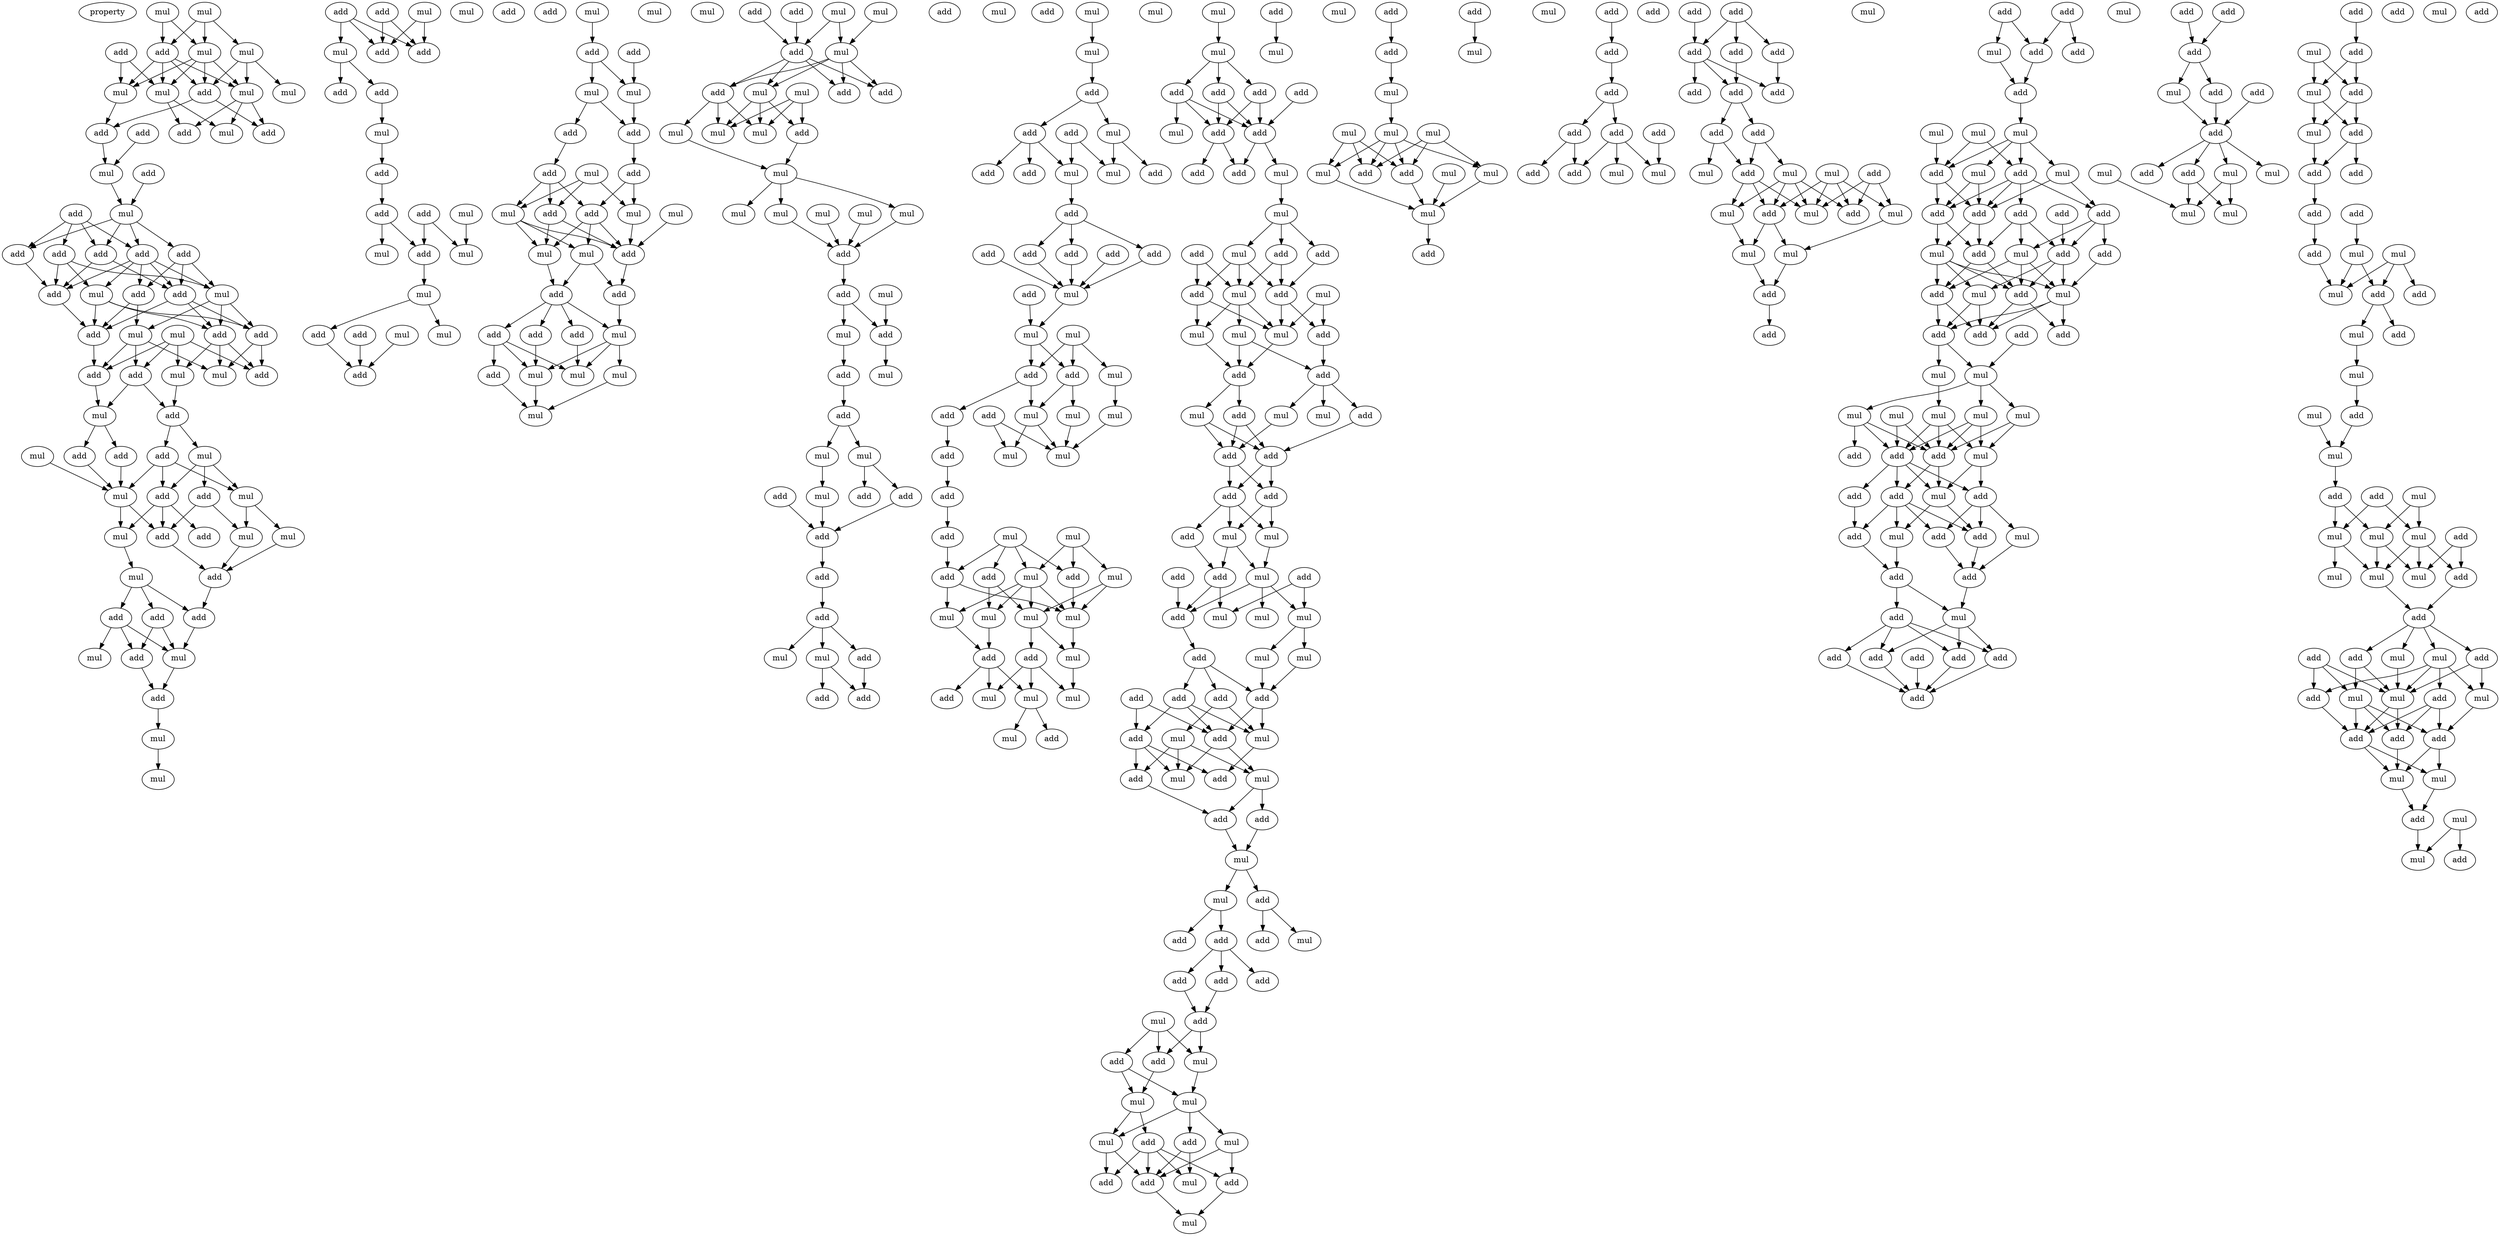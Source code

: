 digraph {
    node [fontcolor=black]
    property [mul=2,lf=1.4]
    0 [ label = mul ];
    1 [ label = mul ];
    2 [ label = add ];
    3 [ label = mul ];
    4 [ label = mul ];
    5 [ label = add ];
    6 [ label = mul ];
    7 [ label = mul ];
    8 [ label = mul ];
    9 [ label = add ];
    10 [ label = mul ];
    11 [ label = add ];
    12 [ label = add ];
    13 [ label = add ];
    14 [ label = add ];
    15 [ label = mul ];
    16 [ label = mul ];
    17 [ label = add ];
    18 [ label = mul ];
    19 [ label = add ];
    20 [ label = add ];
    21 [ label = add ];
    22 [ label = add ];
    23 [ label = add ];
    24 [ label = add ];
    25 [ label = mul ];
    26 [ label = add ];
    27 [ label = mul ];
    28 [ label = add ];
    29 [ label = add ];
    30 [ label = mul ];
    31 [ label = mul ];
    32 [ label = add ];
    33 [ label = add ];
    34 [ label = add ];
    35 [ label = mul ];
    36 [ label = add ];
    37 [ label = add ];
    38 [ label = add ];
    39 [ label = mul ];
    40 [ label = add ];
    41 [ label = mul ];
    42 [ label = add ];
    43 [ label = add ];
    44 [ label = add ];
    45 [ label = mul ];
    46 [ label = mul ];
    47 [ label = mul ];
    48 [ label = add ];
    49 [ label = add ];
    50 [ label = mul ];
    51 [ label = add ];
    52 [ label = mul ];
    53 [ label = add ];
    54 [ label = mul ];
    55 [ label = mul ];
    56 [ label = add ];
    57 [ label = mul ];
    58 [ label = add ];
    59 [ label = add ];
    60 [ label = add ];
    61 [ label = mul ];
    62 [ label = add ];
    63 [ label = mul ];
    64 [ label = add ];
    65 [ label = mul ];
    66 [ label = add ];
    67 [ label = mul ];
    68 [ label = add ];
    69 [ label = mul ];
    70 [ label = mul ];
    71 [ label = add ];
    72 [ label = add ];
    73 [ label = add ];
    74 [ label = add ];
    75 [ label = mul ];
    76 [ label = mul ];
    77 [ label = add ];
    78 [ label = add ];
    79 [ label = add ];
    80 [ label = add ];
    81 [ label = mul ];
    82 [ label = mul ];
    83 [ label = mul ];
    84 [ label = add ];
    85 [ label = mul ];
    86 [ label = add ];
    87 [ label = add ];
    88 [ label = add ];
    89 [ label = mul ];
    90 [ label = mul ];
    91 [ label = add ];
    92 [ label = mul ];
    93 [ label = add ];
    94 [ label = add ];
    95 [ label = mul ];
    96 [ label = mul ];
    97 [ label = mul ];
    98 [ label = mul ];
    99 [ label = add ];
    100 [ label = add ];
    101 [ label = add ];
    102 [ label = add ];
    103 [ label = mul ];
    104 [ label = mul ];
    105 [ label = add ];
    106 [ label = mul ];
    107 [ label = add ];
    108 [ label = mul ];
    109 [ label = mul ];
    110 [ label = mul ];
    111 [ label = add ];
    112 [ label = add ];
    113 [ label = add ];
    114 [ label = add ];
    115 [ label = add ];
    116 [ label = add ];
    117 [ label = mul ];
    118 [ label = add ];
    119 [ label = mul ];
    120 [ label = mul ];
    121 [ label = mul ];
    122 [ label = mul ];
    123 [ label = mul ];
    124 [ label = add ];
    125 [ label = mul ];
    126 [ label = add ];
    127 [ label = add ];
    128 [ label = add ];
    129 [ label = mul ];
    130 [ label = add ];
    131 [ label = mul ];
    132 [ label = mul ];
    133 [ label = add ];
    134 [ label = add ];
    135 [ label = add ];
    136 [ label = mul ];
    137 [ label = mul ];
    138 [ label = mul ];
    139 [ label = mul ];
    140 [ label = mul ];
    141 [ label = mul ];
    142 [ label = mul ];
    143 [ label = mul ];
    144 [ label = mul ];
    145 [ label = add ];
    146 [ label = mul ];
    147 [ label = add ];
    148 [ label = mul ];
    149 [ label = add ];
    150 [ label = add ];
    151 [ label = mul ];
    152 [ label = mul ];
    153 [ label = add ];
    154 [ label = mul ];
    155 [ label = mul ];
    156 [ label = add ];
    157 [ label = mul ];
    158 [ label = add ];
    159 [ label = add ];
    160 [ label = add ];
    161 [ label = add ];
    162 [ label = add ];
    163 [ label = add ];
    164 [ label = mul ];
    165 [ label = mul ];
    166 [ label = mul ];
    167 [ label = add ];
    168 [ label = mul ];
    169 [ label = add ];
    170 [ label = add ];
    171 [ label = add ];
    172 [ label = add ];
    173 [ label = add ];
    174 [ label = mul ];
    175 [ label = mul ];
    176 [ label = mul ];
    177 [ label = add ];
    178 [ label = add ];
    179 [ label = add ];
    180 [ label = add ];
    181 [ label = add ];
    182 [ label = add ];
    183 [ label = add ];
    184 [ label = add ];
    185 [ label = add ];
    186 [ label = add ];
    187 [ label = mul ];
    188 [ label = mul ];
    189 [ label = mul ];
    190 [ label = add ];
    191 [ label = mul ];
    192 [ label = add ];
    193 [ label = mul ];
    194 [ label = mul ];
    195 [ label = mul ];
    196 [ label = add ];
    197 [ label = add ];
    198 [ label = add ];
    199 [ label = mul ];
    200 [ label = mul ];
    201 [ label = add ];
    202 [ label = add ];
    203 [ label = mul ];
    204 [ label = mul ];
    205 [ label = mul ];
    206 [ label = add ];
    207 [ label = mul ];
    208 [ label = add ];
    209 [ label = add ];
    210 [ label = mul ];
    211 [ label = mul ];
    212 [ label = mul ];
    213 [ label = mul ];
    214 [ label = add ];
    215 [ label = mul ];
    216 [ label = add ];
    217 [ label = mul ];
    218 [ label = mul ];
    219 [ label = mul ];
    220 [ label = mul ];
    221 [ label = add ];
    222 [ label = mul ];
    223 [ label = add ];
    224 [ label = mul ];
    225 [ label = mul ];
    226 [ label = add ];
    227 [ label = add ];
    228 [ label = add ];
    229 [ label = add ];
    230 [ label = add ];
    231 [ label = add ];
    232 [ label = mul ];
    233 [ label = mul ];
    234 [ label = add ];
    235 [ label = add ];
    236 [ label = mul ];
    237 [ label = add ];
    238 [ label = add ];
    239 [ label = mul ];
    240 [ label = add ];
    241 [ label = add ];
    242 [ label = mul ];
    243 [ label = add ];
    244 [ label = mul ];
    245 [ label = add ];
    246 [ label = mul ];
    247 [ label = mul ];
    248 [ label = mul ];
    249 [ label = add ];
    250 [ label = add ];
    251 [ label = add ];
    252 [ label = mul ];
    253 [ label = add ];
    254 [ label = mul ];
    255 [ label = mul ];
    256 [ label = add ];
    257 [ label = add ];
    258 [ label = add ];
    259 [ label = add ];
    260 [ label = add ];
    261 [ label = mul ];
    262 [ label = mul ];
    263 [ label = add ];
    264 [ label = add ];
    265 [ label = add ];
    266 [ label = mul ];
    267 [ label = add ];
    268 [ label = mul ];
    269 [ label = mul ];
    270 [ label = mul ];
    271 [ label = add ];
    272 [ label = mul ];
    273 [ label = mul ];
    274 [ label = add ];
    275 [ label = add ];
    276 [ label = add ];
    277 [ label = add ];
    278 [ label = add ];
    279 [ label = mul ];
    280 [ label = add ];
    281 [ label = mul ];
    282 [ label = mul ];
    283 [ label = mul ];
    284 [ label = add ];
    285 [ label = add ];
    286 [ label = add ];
    287 [ label = add ];
    288 [ label = add ];
    289 [ label = mul ];
    290 [ label = mul ];
    291 [ label = mul ];
    292 [ label = add ];
    293 [ label = add ];
    294 [ label = add ];
    295 [ label = add ];
    296 [ label = mul ];
    297 [ label = add ];
    298 [ label = add ];
    299 [ label = mul ];
    300 [ label = add ];
    301 [ label = mul ];
    302 [ label = add ];
    303 [ label = add ];
    304 [ label = mul ];
    305 [ label = add ];
    306 [ label = mul ];
    307 [ label = mul ];
    308 [ label = add ];
    309 [ label = add ];
    310 [ label = mul ];
    311 [ label = mul ];
    312 [ label = add ];
    313 [ label = add ];
    314 [ label = add ];
    315 [ label = mul ];
    316 [ label = mul ];
    317 [ label = add ];
    318 [ label = add ];
    319 [ label = add ];
    320 [ label = mul ];
    321 [ label = mul ];
    322 [ label = mul ];
    323 [ label = mul ];
    324 [ label = mul ];
    325 [ label = mul ];
    326 [ label = add ];
    327 [ label = add ];
    328 [ label = mul ];
    329 [ label = mul ];
    330 [ label = mul ];
    331 [ label = add ];
    332 [ label = mul ];
    333 [ label = add ];
    334 [ label = add ];
    335 [ label = add ];
    336 [ label = add ];
    337 [ label = add ];
    338 [ label = add ];
    339 [ label = add ];
    340 [ label = mul ];
    341 [ label = add ];
    342 [ label = add ];
    343 [ label = mul ];
    344 [ label = add ];
    345 [ label = add ];
    346 [ label = add ];
    347 [ label = add ];
    348 [ label = add ];
    349 [ label = add ];
    350 [ label = add ];
    351 [ label = add ];
    352 [ label = add ];
    353 [ label = add ];
    354 [ label = add ];
    355 [ label = mul ];
    356 [ label = add ];
    357 [ label = mul ];
    358 [ label = mul ];
    359 [ label = mul ];
    360 [ label = add ];
    361 [ label = mul ];
    362 [ label = add ];
    363 [ label = mul ];
    364 [ label = mul ];
    365 [ label = mul ];
    366 [ label = mul ];
    367 [ label = add ];
    368 [ label = add ];
    369 [ label = add ];
    370 [ label = mul ];
    371 [ label = add ];
    372 [ label = add ];
    373 [ label = add ];
    374 [ label = mul ];
    375 [ label = add ];
    376 [ label = mul ];
    377 [ label = mul ];
    378 [ label = mul ];
    379 [ label = mul ];
    380 [ label = add ];
    381 [ label = mul ];
    382 [ label = add ];
    383 [ label = add ];
    384 [ label = add ];
    385 [ label = add ];
    386 [ label = add ];
    387 [ label = add ];
    388 [ label = add ];
    389 [ label = mul ];
    390 [ label = add ];
    391 [ label = add ];
    392 [ label = mul ];
    393 [ label = mul ];
    394 [ label = add ];
    395 [ label = mul ];
    396 [ label = add ];
    397 [ label = add ];
    398 [ label = add ];
    399 [ label = add ];
    400 [ label = add ];
    401 [ label = mul ];
    402 [ label = mul ];
    403 [ label = mul ];
    404 [ label = mul ];
    405 [ label = mul ];
    406 [ label = mul ];
    407 [ label = mul ];
    408 [ label = add ];
    409 [ label = add ];
    410 [ label = mul ];
    411 [ label = add ];
    412 [ label = add ];
    413 [ label = add ];
    414 [ label = add ];
    415 [ label = mul ];
    416 [ label = add ];
    417 [ label = add ];
    418 [ label = mul ];
    419 [ label = add ];
    420 [ label = mul ];
    421 [ label = add ];
    422 [ label = add ];
    423 [ label = add ];
    424 [ label = mul ];
    425 [ label = add ];
    426 [ label = add ];
    427 [ label = add ];
    428 [ label = add ];
    429 [ label = add ];
    430 [ label = add ];
    431 [ label = add ];
    432 [ label = add ];
    433 [ label = add ];
    434 [ label = add ];
    435 [ label = mul ];
    436 [ label = add ];
    437 [ label = add ];
    438 [ label = mul ];
    439 [ label = mul ];
    440 [ label = mul ];
    441 [ label = add ];
    442 [ label = add ];
    443 [ label = mul ];
    444 [ label = mul ];
    445 [ label = add ];
    446 [ label = add ];
    447 [ label = mul ];
    448 [ label = add ];
    449 [ label = mul ];
    450 [ label = add ];
    451 [ label = mul ];
    452 [ label = add ];
    453 [ label = add ];
    454 [ label = add ];
    455 [ label = add ];
    456 [ label = add ];
    457 [ label = mul ];
    458 [ label = add ];
    459 [ label = mul ];
    460 [ label = mul ];
    461 [ label = add ];
    462 [ label = add ];
    463 [ label = mul ];
    464 [ label = add ];
    465 [ label = mul ];
    466 [ label = mul ];
    467 [ label = add ];
    468 [ label = mul ];
    469 [ label = add ];
    470 [ label = mul ];
    471 [ label = add ];
    472 [ label = add ];
    473 [ label = mul ];
    474 [ label = mul ];
    475 [ label = mul ];
    476 [ label = mul ];
    477 [ label = add ];
    478 [ label = mul ];
    479 [ label = mul ];
    480 [ label = add ];
    481 [ label = mul ];
    482 [ label = add ];
    483 [ label = add ];
    484 [ label = add ];
    485 [ label = mul ];
    486 [ label = add ];
    487 [ label = mul ];
    488 [ label = add ];
    489 [ label = mul ];
    490 [ label = mul ];
    491 [ label = mul ];
    492 [ label = add ];
    493 [ label = add ];
    494 [ label = add ];
    495 [ label = add ];
    496 [ label = mul ];
    497 [ label = mul ];
    498 [ label = add ];
    499 [ label = mul ];
    500 [ label = add ];
    501 [ label = mul ];
    0 -> 3 [ name = 0 ];
    0 -> 5 [ name = 1 ];
    1 -> 3 [ name = 2 ];
    1 -> 4 [ name = 3 ];
    1 -> 5 [ name = 4 ];
    2 -> 7 [ name = 5 ];
    2 -> 10 [ name = 6 ];
    3 -> 6 [ name = 7 ];
    3 -> 7 [ name = 8 ];
    3 -> 9 [ name = 9 ];
    3 -> 10 [ name = 10 ];
    4 -> 6 [ name = 11 ];
    4 -> 8 [ name = 12 ];
    4 -> 9 [ name = 13 ];
    5 -> 6 [ name = 14 ];
    5 -> 7 [ name = 15 ];
    5 -> 9 [ name = 16 ];
    5 -> 10 [ name = 17 ];
    6 -> 11 [ name = 18 ];
    6 -> 14 [ name = 19 ];
    6 -> 15 [ name = 20 ];
    7 -> 12 [ name = 21 ];
    9 -> 11 [ name = 22 ];
    9 -> 12 [ name = 23 ];
    10 -> 14 [ name = 24 ];
    10 -> 15 [ name = 25 ];
    12 -> 16 [ name = 26 ];
    13 -> 16 [ name = 27 ];
    16 -> 18 [ name = 28 ];
    17 -> 18 [ name = 29 ];
    18 -> 20 [ name = 30 ];
    18 -> 21 [ name = 31 ];
    18 -> 22 [ name = 32 ];
    18 -> 23 [ name = 33 ];
    19 -> 20 [ name = 34 ];
    19 -> 22 [ name = 35 ];
    19 -> 23 [ name = 36 ];
    19 -> 24 [ name = 37 ];
    20 -> 28 [ name = 38 ];
    20 -> 29 [ name = 39 ];
    21 -> 25 [ name = 40 ];
    21 -> 26 [ name = 41 ];
    21 -> 28 [ name = 42 ];
    22 -> 25 [ name = 43 ];
    22 -> 26 [ name = 44 ];
    22 -> 27 [ name = 45 ];
    22 -> 28 [ name = 46 ];
    22 -> 29 [ name = 47 ];
    23 -> 29 [ name = 48 ];
    24 -> 25 [ name = 49 ];
    24 -> 27 [ name = 50 ];
    24 -> 29 [ name = 51 ];
    25 -> 30 [ name = 52 ];
    25 -> 32 [ name = 53 ];
    25 -> 34 [ name = 54 ];
    26 -> 30 [ name = 55 ];
    26 -> 33 [ name = 56 ];
    27 -> 32 [ name = 57 ];
    27 -> 33 [ name = 58 ];
    27 -> 34 [ name = 59 ];
    28 -> 32 [ name = 60 ];
    28 -> 33 [ name = 61 ];
    28 -> 34 [ name = 62 ];
    29 -> 33 [ name = 63 ];
    30 -> 35 [ name = 64 ];
    30 -> 36 [ name = 65 ];
    30 -> 37 [ name = 66 ];
    31 -> 36 [ name = 67 ];
    31 -> 37 [ name = 68 ];
    31 -> 38 [ name = 69 ];
    31 -> 39 [ name = 70 ];
    32 -> 35 [ name = 71 ];
    32 -> 38 [ name = 72 ];
    33 -> 36 [ name = 73 ];
    34 -> 35 [ name = 74 ];
    34 -> 38 [ name = 75 ];
    34 -> 39 [ name = 76 ];
    36 -> 41 [ name = 77 ];
    37 -> 40 [ name = 78 ];
    37 -> 41 [ name = 79 ];
    39 -> 40 [ name = 80 ];
    40 -> 43 [ name = 81 ];
    40 -> 46 [ name = 82 ];
    41 -> 42 [ name = 83 ];
    41 -> 44 [ name = 84 ];
    42 -> 47 [ name = 85 ];
    43 -> 47 [ name = 86 ];
    43 -> 49 [ name = 87 ];
    43 -> 50 [ name = 88 ];
    44 -> 47 [ name = 89 ];
    45 -> 47 [ name = 90 ];
    46 -> 48 [ name = 91 ];
    46 -> 49 [ name = 92 ];
    46 -> 50 [ name = 93 ];
    47 -> 51 [ name = 94 ];
    47 -> 52 [ name = 95 ];
    48 -> 51 [ name = 96 ];
    48 -> 54 [ name = 97 ];
    49 -> 51 [ name = 98 ];
    49 -> 52 [ name = 99 ];
    49 -> 53 [ name = 100 ];
    50 -> 54 [ name = 101 ];
    50 -> 55 [ name = 102 ];
    51 -> 56 [ name = 103 ];
    52 -> 57 [ name = 104 ];
    54 -> 56 [ name = 105 ];
    55 -> 56 [ name = 106 ];
    56 -> 58 [ name = 107 ];
    57 -> 58 [ name = 108 ];
    57 -> 59 [ name = 109 ];
    57 -> 60 [ name = 110 ];
    58 -> 61 [ name = 111 ];
    59 -> 61 [ name = 112 ];
    59 -> 62 [ name = 113 ];
    59 -> 63 [ name = 114 ];
    60 -> 61 [ name = 115 ];
    60 -> 62 [ name = 116 ];
    61 -> 64 [ name = 117 ];
    62 -> 64 [ name = 118 ];
    64 -> 67 [ name = 119 ];
    65 -> 71 [ name = 120 ];
    65 -> 72 [ name = 121 ];
    66 -> 69 [ name = 122 ];
    66 -> 71 [ name = 123 ];
    66 -> 72 [ name = 124 ];
    67 -> 70 [ name = 125 ];
    68 -> 71 [ name = 126 ];
    68 -> 72 [ name = 127 ];
    69 -> 73 [ name = 128 ];
    69 -> 74 [ name = 129 ];
    74 -> 76 [ name = 130 ];
    76 -> 77 [ name = 131 ];
    77 -> 80 [ name = 132 ];
    79 -> 82 [ name = 133 ];
    79 -> 84 [ name = 134 ];
    80 -> 83 [ name = 135 ];
    80 -> 84 [ name = 136 ];
    81 -> 82 [ name = 137 ];
    84 -> 85 [ name = 138 ];
    85 -> 87 [ name = 139 ];
    85 -> 89 [ name = 140 ];
    87 -> 91 [ name = 141 ];
    88 -> 91 [ name = 142 ];
    90 -> 91 [ name = 143 ];
    92 -> 94 [ name = 144 ];
    93 -> 96 [ name = 145 ];
    94 -> 96 [ name = 146 ];
    94 -> 97 [ name = 147 ];
    96 -> 100 [ name = 148 ];
    97 -> 99 [ name = 149 ];
    97 -> 100 [ name = 150 ];
    99 -> 102 [ name = 151 ];
    100 -> 101 [ name = 152 ];
    101 -> 105 [ name = 153 ];
    101 -> 106 [ name = 154 ];
    102 -> 104 [ name = 155 ];
    102 -> 105 [ name = 156 ];
    102 -> 107 [ name = 157 ];
    103 -> 104 [ name = 158 ];
    103 -> 106 [ name = 159 ];
    103 -> 107 [ name = 160 ];
    104 -> 109 [ name = 161 ];
    104 -> 110 [ name = 162 ];
    104 -> 111 [ name = 163 ];
    105 -> 109 [ name = 164 ];
    105 -> 110 [ name = 165 ];
    105 -> 111 [ name = 166 ];
    106 -> 111 [ name = 167 ];
    107 -> 110 [ name = 168 ];
    107 -> 111 [ name = 169 ];
    108 -> 111 [ name = 170 ];
    109 -> 112 [ name = 171 ];
    109 -> 113 [ name = 172 ];
    110 -> 113 [ name = 173 ];
    111 -> 112 [ name = 174 ];
    112 -> 117 [ name = 175 ];
    113 -> 114 [ name = 176 ];
    113 -> 115 [ name = 177 ];
    113 -> 116 [ name = 178 ];
    113 -> 117 [ name = 179 ];
    114 -> 119 [ name = 180 ];
    115 -> 118 [ name = 181 ];
    115 -> 119 [ name = 182 ];
    115 -> 120 [ name = 183 ];
    116 -> 120 [ name = 184 ];
    117 -> 119 [ name = 185 ];
    117 -> 120 [ name = 186 ];
    117 -> 121 [ name = 187 ];
    118 -> 122 [ name = 188 ];
    120 -> 122 [ name = 189 ];
    121 -> 122 [ name = 190 ];
    123 -> 128 [ name = 191 ];
    123 -> 129 [ name = 192 ];
    125 -> 129 [ name = 193 ];
    126 -> 128 [ name = 194 ];
    127 -> 128 [ name = 195 ];
    128 -> 130 [ name = 196 ];
    128 -> 132 [ name = 197 ];
    128 -> 133 [ name = 198 ];
    128 -> 134 [ name = 199 ];
    129 -> 130 [ name = 200 ];
    129 -> 132 [ name = 201 ];
    129 -> 133 [ name = 202 ];
    129 -> 134 [ name = 203 ];
    130 -> 136 [ name = 204 ];
    130 -> 137 [ name = 205 ];
    130 -> 138 [ name = 206 ];
    131 -> 135 [ name = 207 ];
    131 -> 137 [ name = 208 ];
    131 -> 138 [ name = 209 ];
    132 -> 135 [ name = 210 ];
    132 -> 137 [ name = 211 ];
    132 -> 138 [ name = 212 ];
    135 -> 139 [ name = 213 ];
    136 -> 139 [ name = 214 ];
    139 -> 141 [ name = 215 ];
    139 -> 142 [ name = 216 ];
    139 -> 144 [ name = 217 ];
    140 -> 145 [ name = 218 ];
    141 -> 145 [ name = 219 ];
    143 -> 145 [ name = 220 ];
    144 -> 145 [ name = 221 ];
    145 -> 147 [ name = 222 ];
    146 -> 149 [ name = 223 ];
    147 -> 148 [ name = 224 ];
    147 -> 149 [ name = 225 ];
    148 -> 150 [ name = 226 ];
    149 -> 152 [ name = 227 ];
    150 -> 153 [ name = 228 ];
    153 -> 154 [ name = 229 ];
    153 -> 155 [ name = 230 ];
    154 -> 157 [ name = 231 ];
    155 -> 159 [ name = 232 ];
    155 -> 160 [ name = 233 ];
    156 -> 161 [ name = 234 ];
    157 -> 161 [ name = 235 ];
    160 -> 161 [ name = 236 ];
    161 -> 162 [ name = 237 ];
    162 -> 163 [ name = 238 ];
    163 -> 164 [ name = 239 ];
    163 -> 165 [ name = 240 ];
    163 -> 167 [ name = 241 ];
    165 -> 169 [ name = 242 ];
    165 -> 170 [ name = 243 ];
    166 -> 168 [ name = 244 ];
    167 -> 170 [ name = 245 ];
    168 -> 171 [ name = 246 ];
    171 -> 173 [ name = 247 ];
    171 -> 174 [ name = 248 ];
    172 -> 175 [ name = 249 ];
    172 -> 176 [ name = 250 ];
    173 -> 176 [ name = 251 ];
    173 -> 178 [ name = 252 ];
    173 -> 179 [ name = 253 ];
    174 -> 175 [ name = 254 ];
    174 -> 177 [ name = 255 ];
    176 -> 180 [ name = 256 ];
    180 -> 182 [ name = 257 ];
    180 -> 183 [ name = 258 ];
    180 -> 185 [ name = 259 ];
    181 -> 187 [ name = 260 ];
    182 -> 187 [ name = 261 ];
    183 -> 187 [ name = 262 ];
    184 -> 187 [ name = 263 ];
    185 -> 187 [ name = 264 ];
    186 -> 189 [ name = 265 ];
    187 -> 189 [ name = 266 ];
    188 -> 190 [ name = 267 ];
    188 -> 191 [ name = 268 ];
    188 -> 192 [ name = 269 ];
    189 -> 190 [ name = 270 ];
    189 -> 192 [ name = 271 ];
    190 -> 193 [ name = 272 ];
    190 -> 197 [ name = 273 ];
    191 -> 194 [ name = 274 ];
    192 -> 193 [ name = 275 ];
    192 -> 195 [ name = 276 ];
    193 -> 199 [ name = 277 ];
    193 -> 200 [ name = 278 ];
    194 -> 200 [ name = 279 ];
    195 -> 200 [ name = 280 ];
    196 -> 199 [ name = 281 ];
    196 -> 200 [ name = 282 ];
    197 -> 198 [ name = 283 ];
    198 -> 201 [ name = 284 ];
    201 -> 202 [ name = 285 ];
    202 -> 208 [ name = 286 ];
    203 -> 205 [ name = 287 ];
    203 -> 206 [ name = 288 ];
    203 -> 208 [ name = 289 ];
    203 -> 209 [ name = 290 ];
    204 -> 205 [ name = 291 ];
    204 -> 207 [ name = 292 ];
    204 -> 209 [ name = 293 ];
    205 -> 210 [ name = 294 ];
    205 -> 211 [ name = 295 ];
    205 -> 212 [ name = 296 ];
    205 -> 213 [ name = 297 ];
    206 -> 211 [ name = 298 ];
    206 -> 213 [ name = 299 ];
    207 -> 212 [ name = 300 ];
    207 -> 213 [ name = 301 ];
    208 -> 210 [ name = 302 ];
    208 -> 212 [ name = 303 ];
    209 -> 212 [ name = 304 ];
    210 -> 214 [ name = 305 ];
    211 -> 214 [ name = 306 ];
    212 -> 215 [ name = 307 ];
    213 -> 215 [ name = 308 ];
    213 -> 216 [ name = 309 ];
    214 -> 218 [ name = 310 ];
    214 -> 219 [ name = 311 ];
    214 -> 221 [ name = 312 ];
    215 -> 220 [ name = 313 ];
    216 -> 218 [ name = 314 ];
    216 -> 219 [ name = 315 ];
    216 -> 220 [ name = 316 ];
    219 -> 222 [ name = 317 ];
    219 -> 223 [ name = 318 ];
    224 -> 225 [ name = 319 ];
    225 -> 226 [ name = 320 ];
    225 -> 228 [ name = 321 ];
    225 -> 229 [ name = 322 ];
    226 -> 230 [ name = 323 ];
    226 -> 231 [ name = 324 ];
    226 -> 232 [ name = 325 ];
    227 -> 231 [ name = 326 ];
    228 -> 230 [ name = 327 ];
    228 -> 231 [ name = 328 ];
    229 -> 230 [ name = 329 ];
    229 -> 231 [ name = 330 ];
    230 -> 234 [ name = 331 ];
    230 -> 235 [ name = 332 ];
    231 -> 233 [ name = 333 ];
    231 -> 235 [ name = 334 ];
    233 -> 236 [ name = 335 ];
    236 -> 237 [ name = 336 ];
    236 -> 239 [ name = 337 ];
    236 -> 240 [ name = 338 ];
    237 -> 243 [ name = 339 ];
    238 -> 241 [ name = 340 ];
    238 -> 242 [ name = 341 ];
    239 -> 241 [ name = 342 ];
    239 -> 242 [ name = 343 ];
    239 -> 243 [ name = 344 ];
    240 -> 242 [ name = 345 ];
    240 -> 243 [ name = 346 ];
    241 -> 246 [ name = 347 ];
    241 -> 247 [ name = 348 ];
    242 -> 246 [ name = 349 ];
    242 -> 247 [ name = 350 ];
    242 -> 248 [ name = 351 ];
    243 -> 245 [ name = 352 ];
    243 -> 247 [ name = 353 ];
    244 -> 245 [ name = 354 ];
    244 -> 247 [ name = 355 ];
    245 -> 249 [ name = 356 ];
    246 -> 250 [ name = 357 ];
    247 -> 250 [ name = 358 ];
    248 -> 249 [ name = 359 ];
    248 -> 250 [ name = 360 ];
    249 -> 251 [ name = 361 ];
    249 -> 254 [ name = 362 ];
    249 -> 255 [ name = 363 ];
    250 -> 252 [ name = 364 ];
    250 -> 253 [ name = 365 ];
    251 -> 257 [ name = 366 ];
    252 -> 256 [ name = 367 ];
    252 -> 257 [ name = 368 ];
    253 -> 256 [ name = 369 ];
    253 -> 257 [ name = 370 ];
    254 -> 256 [ name = 371 ];
    256 -> 258 [ name = 372 ];
    256 -> 259 [ name = 373 ];
    257 -> 258 [ name = 374 ];
    257 -> 259 [ name = 375 ];
    258 -> 261 [ name = 376 ];
    258 -> 262 [ name = 377 ];
    259 -> 260 [ name = 378 ];
    259 -> 261 [ name = 379 ];
    259 -> 262 [ name = 380 ];
    260 -> 265 [ name = 381 ];
    261 -> 265 [ name = 382 ];
    261 -> 266 [ name = 383 ];
    262 -> 266 [ name = 384 ];
    263 -> 267 [ name = 385 ];
    264 -> 268 [ name = 386 ];
    264 -> 270 [ name = 387 ];
    265 -> 267 [ name = 388 ];
    265 -> 270 [ name = 389 ];
    266 -> 267 [ name = 390 ];
    266 -> 268 [ name = 391 ];
    266 -> 269 [ name = 392 ];
    267 -> 271 [ name = 393 ];
    268 -> 272 [ name = 394 ];
    268 -> 273 [ name = 395 ];
    271 -> 274 [ name = 396 ];
    271 -> 275 [ name = 397 ];
    271 -> 277 [ name = 398 ];
    272 -> 277 [ name = 399 ];
    273 -> 277 [ name = 400 ];
    274 -> 278 [ name = 401 ];
    274 -> 279 [ name = 402 ];
    274 -> 280 [ name = 403 ];
    275 -> 279 [ name = 404 ];
    275 -> 281 [ name = 405 ];
    276 -> 278 [ name = 406 ];
    276 -> 280 [ name = 407 ];
    277 -> 278 [ name = 408 ];
    277 -> 279 [ name = 409 ];
    278 -> 282 [ name = 410 ];
    278 -> 283 [ name = 411 ];
    279 -> 284 [ name = 412 ];
    280 -> 282 [ name = 413 ];
    280 -> 284 [ name = 414 ];
    280 -> 285 [ name = 415 ];
    281 -> 282 [ name = 416 ];
    281 -> 283 [ name = 417 ];
    281 -> 285 [ name = 418 ];
    283 -> 286 [ name = 419 ];
    283 -> 287 [ name = 420 ];
    285 -> 286 [ name = 421 ];
    286 -> 289 [ name = 422 ];
    287 -> 289 [ name = 423 ];
    288 -> 290 [ name = 424 ];
    289 -> 291 [ name = 425 ];
    289 -> 292 [ name = 426 ];
    291 -> 293 [ name = 427 ];
    291 -> 294 [ name = 428 ];
    292 -> 295 [ name = 429 ];
    292 -> 296 [ name = 430 ];
    294 -> 297 [ name = 431 ];
    294 -> 298 [ name = 432 ];
    294 -> 300 [ name = 433 ];
    297 -> 302 [ name = 434 ];
    298 -> 302 [ name = 435 ];
    301 -> 303 [ name = 436 ];
    301 -> 304 [ name = 437 ];
    301 -> 305 [ name = 438 ];
    302 -> 303 [ name = 439 ];
    302 -> 304 [ name = 440 ];
    303 -> 307 [ name = 441 ];
    304 -> 306 [ name = 442 ];
    305 -> 306 [ name = 443 ];
    305 -> 307 [ name = 444 ];
    306 -> 308 [ name = 445 ];
    306 -> 310 [ name = 446 ];
    306 -> 311 [ name = 447 ];
    307 -> 309 [ name = 448 ];
    307 -> 310 [ name = 449 ];
    308 -> 312 [ name = 450 ];
    308 -> 315 [ name = 451 ];
    309 -> 312 [ name = 452 ];
    309 -> 313 [ name = 453 ];
    309 -> 314 [ name = 454 ];
    309 -> 315 [ name = 455 ];
    310 -> 312 [ name = 456 ];
    310 -> 314 [ name = 457 ];
    311 -> 312 [ name = 458 ];
    311 -> 313 [ name = 459 ];
    312 -> 316 [ name = 460 ];
    313 -> 316 [ name = 461 ];
    317 -> 318 [ name = 462 ];
    318 -> 322 [ name = 463 ];
    319 -> 320 [ name = 464 ];
    322 -> 324 [ name = 465 ];
    323 -> 326 [ name = 466 ];
    323 -> 327 [ name = 467 ];
    323 -> 328 [ name = 468 ];
    324 -> 326 [ name = 469 ];
    324 -> 327 [ name = 470 ];
    324 -> 328 [ name = 471 ];
    324 -> 330 [ name = 472 ];
    325 -> 326 [ name = 473 ];
    325 -> 327 [ name = 474 ];
    325 -> 330 [ name = 475 ];
    326 -> 332 [ name = 476 ];
    328 -> 332 [ name = 477 ];
    329 -> 332 [ name = 478 ];
    330 -> 332 [ name = 479 ];
    331 -> 333 [ name = 480 ];
    332 -> 335 [ name = 481 ];
    333 -> 336 [ name = 482 ];
    336 -> 338 [ name = 483 ];
    336 -> 339 [ name = 484 ];
    337 -> 343 [ name = 485 ];
    338 -> 341 [ name = 486 ];
    338 -> 342 [ name = 487 ];
    339 -> 340 [ name = 488 ];
    339 -> 342 [ name = 489 ];
    339 -> 343 [ name = 490 ];
    344 -> 346 [ name = 491 ];
    345 -> 346 [ name = 492 ];
    345 -> 347 [ name = 493 ];
    345 -> 348 [ name = 494 ];
    346 -> 349 [ name = 495 ];
    346 -> 350 [ name = 496 ];
    346 -> 351 [ name = 497 ];
    347 -> 350 [ name = 498 ];
    348 -> 351 [ name = 499 ];
    351 -> 352 [ name = 500 ];
    351 -> 353 [ name = 501 ];
    352 -> 356 [ name = 502 ];
    352 -> 358 [ name = 503 ];
    353 -> 356 [ name = 504 ];
    353 -> 357 [ name = 505 ];
    354 -> 361 [ name = 506 ];
    354 -> 362 [ name = 507 ];
    354 -> 363 [ name = 508 ];
    355 -> 360 [ name = 509 ];
    355 -> 361 [ name = 510 ];
    355 -> 362 [ name = 511 ];
    355 -> 363 [ name = 512 ];
    356 -> 359 [ name = 513 ];
    356 -> 360 [ name = 514 ];
    356 -> 361 [ name = 515 ];
    357 -> 359 [ name = 516 ];
    357 -> 360 [ name = 517 ];
    357 -> 361 [ name = 518 ];
    357 -> 362 [ name = 519 ];
    359 -> 364 [ name = 520 ];
    360 -> 364 [ name = 521 ];
    360 -> 365 [ name = 522 ];
    363 -> 365 [ name = 523 ];
    364 -> 367 [ name = 524 ];
    365 -> 367 [ name = 525 ];
    367 -> 368 [ name = 526 ];
    369 -> 372 [ name = 527 ];
    369 -> 373 [ name = 528 ];
    371 -> 372 [ name = 529 ];
    371 -> 374 [ name = 530 ];
    372 -> 375 [ name = 531 ];
    374 -> 375 [ name = 532 ];
    375 -> 377 [ name = 533 ];
    376 -> 382 [ name = 534 ];
    377 -> 379 [ name = 535 ];
    377 -> 380 [ name = 536 ];
    377 -> 381 [ name = 537 ];
    377 -> 382 [ name = 538 ];
    378 -> 380 [ name = 539 ];
    378 -> 382 [ name = 540 ];
    379 -> 386 [ name = 541 ];
    379 -> 387 [ name = 542 ];
    380 -> 383 [ name = 543 ];
    380 -> 384 [ name = 544 ];
    380 -> 386 [ name = 545 ];
    380 -> 387 [ name = 546 ];
    381 -> 384 [ name = 547 ];
    381 -> 387 [ name = 548 ];
    382 -> 386 [ name = 549 ];
    382 -> 387 [ name = 550 ];
    383 -> 388 [ name = 551 ];
    383 -> 389 [ name = 552 ];
    383 -> 391 [ name = 553 ];
    384 -> 388 [ name = 554 ];
    384 -> 389 [ name = 555 ];
    384 -> 390 [ name = 556 ];
    385 -> 388 [ name = 557 ];
    386 -> 391 [ name = 558 ];
    386 -> 392 [ name = 559 ];
    387 -> 391 [ name = 560 ];
    387 -> 392 [ name = 561 ];
    388 -> 393 [ name = 562 ];
    388 -> 394 [ name = 563 ];
    388 -> 395 [ name = 564 ];
    389 -> 394 [ name = 565 ];
    389 -> 395 [ name = 566 ];
    389 -> 396 [ name = 567 ];
    390 -> 395 [ name = 568 ];
    391 -> 394 [ name = 569 ];
    391 -> 396 [ name = 570 ];
    392 -> 393 [ name = 571 ];
    392 -> 394 [ name = 572 ];
    392 -> 395 [ name = 573 ];
    392 -> 396 [ name = 574 ];
    393 -> 397 [ name = 575 ];
    393 -> 399 [ name = 576 ];
    394 -> 398 [ name = 577 ];
    394 -> 399 [ name = 578 ];
    395 -> 397 [ name = 579 ];
    395 -> 398 [ name = 580 ];
    395 -> 399 [ name = 581 ];
    396 -> 397 [ name = 582 ];
    396 -> 399 [ name = 583 ];
    397 -> 401 [ name = 584 ];
    397 -> 402 [ name = 585 ];
    400 -> 401 [ name = 586 ];
    401 -> 404 [ name = 587 ];
    401 -> 405 [ name = 588 ];
    401 -> 407 [ name = 589 ];
    402 -> 403 [ name = 590 ];
    403 -> 408 [ name = 591 ];
    403 -> 409 [ name = 592 ];
    403 -> 410 [ name = 593 ];
    404 -> 408 [ name = 594 ];
    404 -> 409 [ name = 595 ];
    404 -> 410 [ name = 596 ];
    405 -> 409 [ name = 597 ];
    405 -> 410 [ name = 598 ];
    406 -> 408 [ name = 599 ];
    406 -> 409 [ name = 600 ];
    407 -> 408 [ name = 601 ];
    407 -> 409 [ name = 602 ];
    407 -> 411 [ name = 603 ];
    408 -> 412 [ name = 604 ];
    408 -> 413 [ name = 605 ];
    408 -> 414 [ name = 606 ];
    408 -> 415 [ name = 607 ];
    409 -> 413 [ name = 608 ];
    409 -> 415 [ name = 609 ];
    410 -> 412 [ name = 610 ];
    410 -> 415 [ name = 611 ];
    412 -> 417 [ name = 612 ];
    412 -> 418 [ name = 613 ];
    412 -> 419 [ name = 614 ];
    413 -> 416 [ name = 615 ];
    413 -> 417 [ name = 616 ];
    413 -> 419 [ name = 617 ];
    413 -> 420 [ name = 618 ];
    414 -> 416 [ name = 619 ];
    415 -> 419 [ name = 620 ];
    415 -> 420 [ name = 621 ];
    416 -> 421 [ name = 622 ];
    417 -> 422 [ name = 623 ];
    418 -> 422 [ name = 624 ];
    419 -> 422 [ name = 625 ];
    420 -> 421 [ name = 626 ];
    421 -> 423 [ name = 627 ];
    421 -> 424 [ name = 628 ];
    422 -> 424 [ name = 629 ];
    423 -> 425 [ name = 630 ];
    423 -> 426 [ name = 631 ];
    423 -> 428 [ name = 632 ];
    423 -> 429 [ name = 633 ];
    424 -> 426 [ name = 634 ];
    424 -> 428 [ name = 635 ];
    424 -> 429 [ name = 636 ];
    425 -> 430 [ name = 637 ];
    426 -> 430 [ name = 638 ];
    427 -> 430 [ name = 639 ];
    428 -> 430 [ name = 640 ];
    429 -> 430 [ name = 641 ];
    431 -> 433 [ name = 642 ];
    432 -> 433 [ name = 643 ];
    433 -> 434 [ name = 644 ];
    433 -> 435 [ name = 645 ];
    434 -> 437 [ name = 646 ];
    435 -> 437 [ name = 647 ];
    436 -> 437 [ name = 648 ];
    437 -> 438 [ name = 649 ];
    437 -> 439 [ name = 650 ];
    437 -> 441 [ name = 651 ];
    437 -> 442 [ name = 652 ];
    438 -> 443 [ name = 653 ];
    438 -> 444 [ name = 654 ];
    440 -> 443 [ name = 655 ];
    441 -> 443 [ name = 656 ];
    441 -> 444 [ name = 657 ];
    445 -> 446 [ name = 658 ];
    446 -> 448 [ name = 659 ];
    446 -> 449 [ name = 660 ];
    447 -> 448 [ name = 661 ];
    447 -> 449 [ name = 662 ];
    448 -> 451 [ name = 663 ];
    448 -> 452 [ name = 664 ];
    449 -> 451 [ name = 665 ];
    449 -> 452 [ name = 666 ];
    451 -> 454 [ name = 667 ];
    452 -> 453 [ name = 668 ];
    452 -> 454 [ name = 669 ];
    454 -> 456 [ name = 670 ];
    455 -> 459 [ name = 671 ];
    456 -> 458 [ name = 672 ];
    457 -> 460 [ name = 673 ];
    457 -> 461 [ name = 674 ];
    457 -> 462 [ name = 675 ];
    458 -> 460 [ name = 676 ];
    459 -> 460 [ name = 677 ];
    459 -> 461 [ name = 678 ];
    461 -> 463 [ name = 679 ];
    461 -> 464 [ name = 680 ];
    463 -> 465 [ name = 681 ];
    465 -> 467 [ name = 682 ];
    466 -> 468 [ name = 683 ];
    467 -> 468 [ name = 684 ];
    468 -> 469 [ name = 685 ];
    469 -> 474 [ name = 686 ];
    469 -> 475 [ name = 687 ];
    470 -> 473 [ name = 688 ];
    470 -> 475 [ name = 689 ];
    471 -> 473 [ name = 690 ];
    471 -> 474 [ name = 691 ];
    472 -> 477 [ name = 692 ];
    472 -> 478 [ name = 693 ];
    473 -> 477 [ name = 694 ];
    473 -> 478 [ name = 695 ];
    473 -> 479 [ name = 696 ];
    474 -> 476 [ name = 697 ];
    474 -> 479 [ name = 698 ];
    475 -> 478 [ name = 699 ];
    475 -> 479 [ name = 700 ];
    477 -> 480 [ name = 701 ];
    479 -> 480 [ name = 702 ];
    480 -> 481 [ name = 703 ];
    480 -> 482 [ name = 704 ];
    480 -> 483 [ name = 705 ];
    480 -> 485 [ name = 706 ];
    481 -> 490 [ name = 707 ];
    482 -> 487 [ name = 708 ];
    482 -> 490 [ name = 709 ];
    483 -> 489 [ name = 710 ];
    483 -> 490 [ name = 711 ];
    484 -> 486 [ name = 712 ];
    484 -> 489 [ name = 713 ];
    484 -> 490 [ name = 714 ];
    485 -> 486 [ name = 715 ];
    485 -> 487 [ name = 716 ];
    485 -> 488 [ name = 717 ];
    485 -> 490 [ name = 718 ];
    486 -> 493 [ name = 719 ];
    487 -> 492 [ name = 720 ];
    488 -> 492 [ name = 721 ];
    488 -> 493 [ name = 722 ];
    488 -> 495 [ name = 723 ];
    489 -> 492 [ name = 724 ];
    489 -> 493 [ name = 725 ];
    489 -> 495 [ name = 726 ];
    490 -> 493 [ name = 727 ];
    490 -> 495 [ name = 728 ];
    492 -> 496 [ name = 729 ];
    492 -> 497 [ name = 730 ];
    493 -> 496 [ name = 731 ];
    493 -> 497 [ name = 732 ];
    495 -> 496 [ name = 733 ];
    496 -> 498 [ name = 734 ];
    497 -> 498 [ name = 735 ];
    498 -> 501 [ name = 736 ];
    499 -> 500 [ name = 737 ];
    499 -> 501 [ name = 738 ];
}
